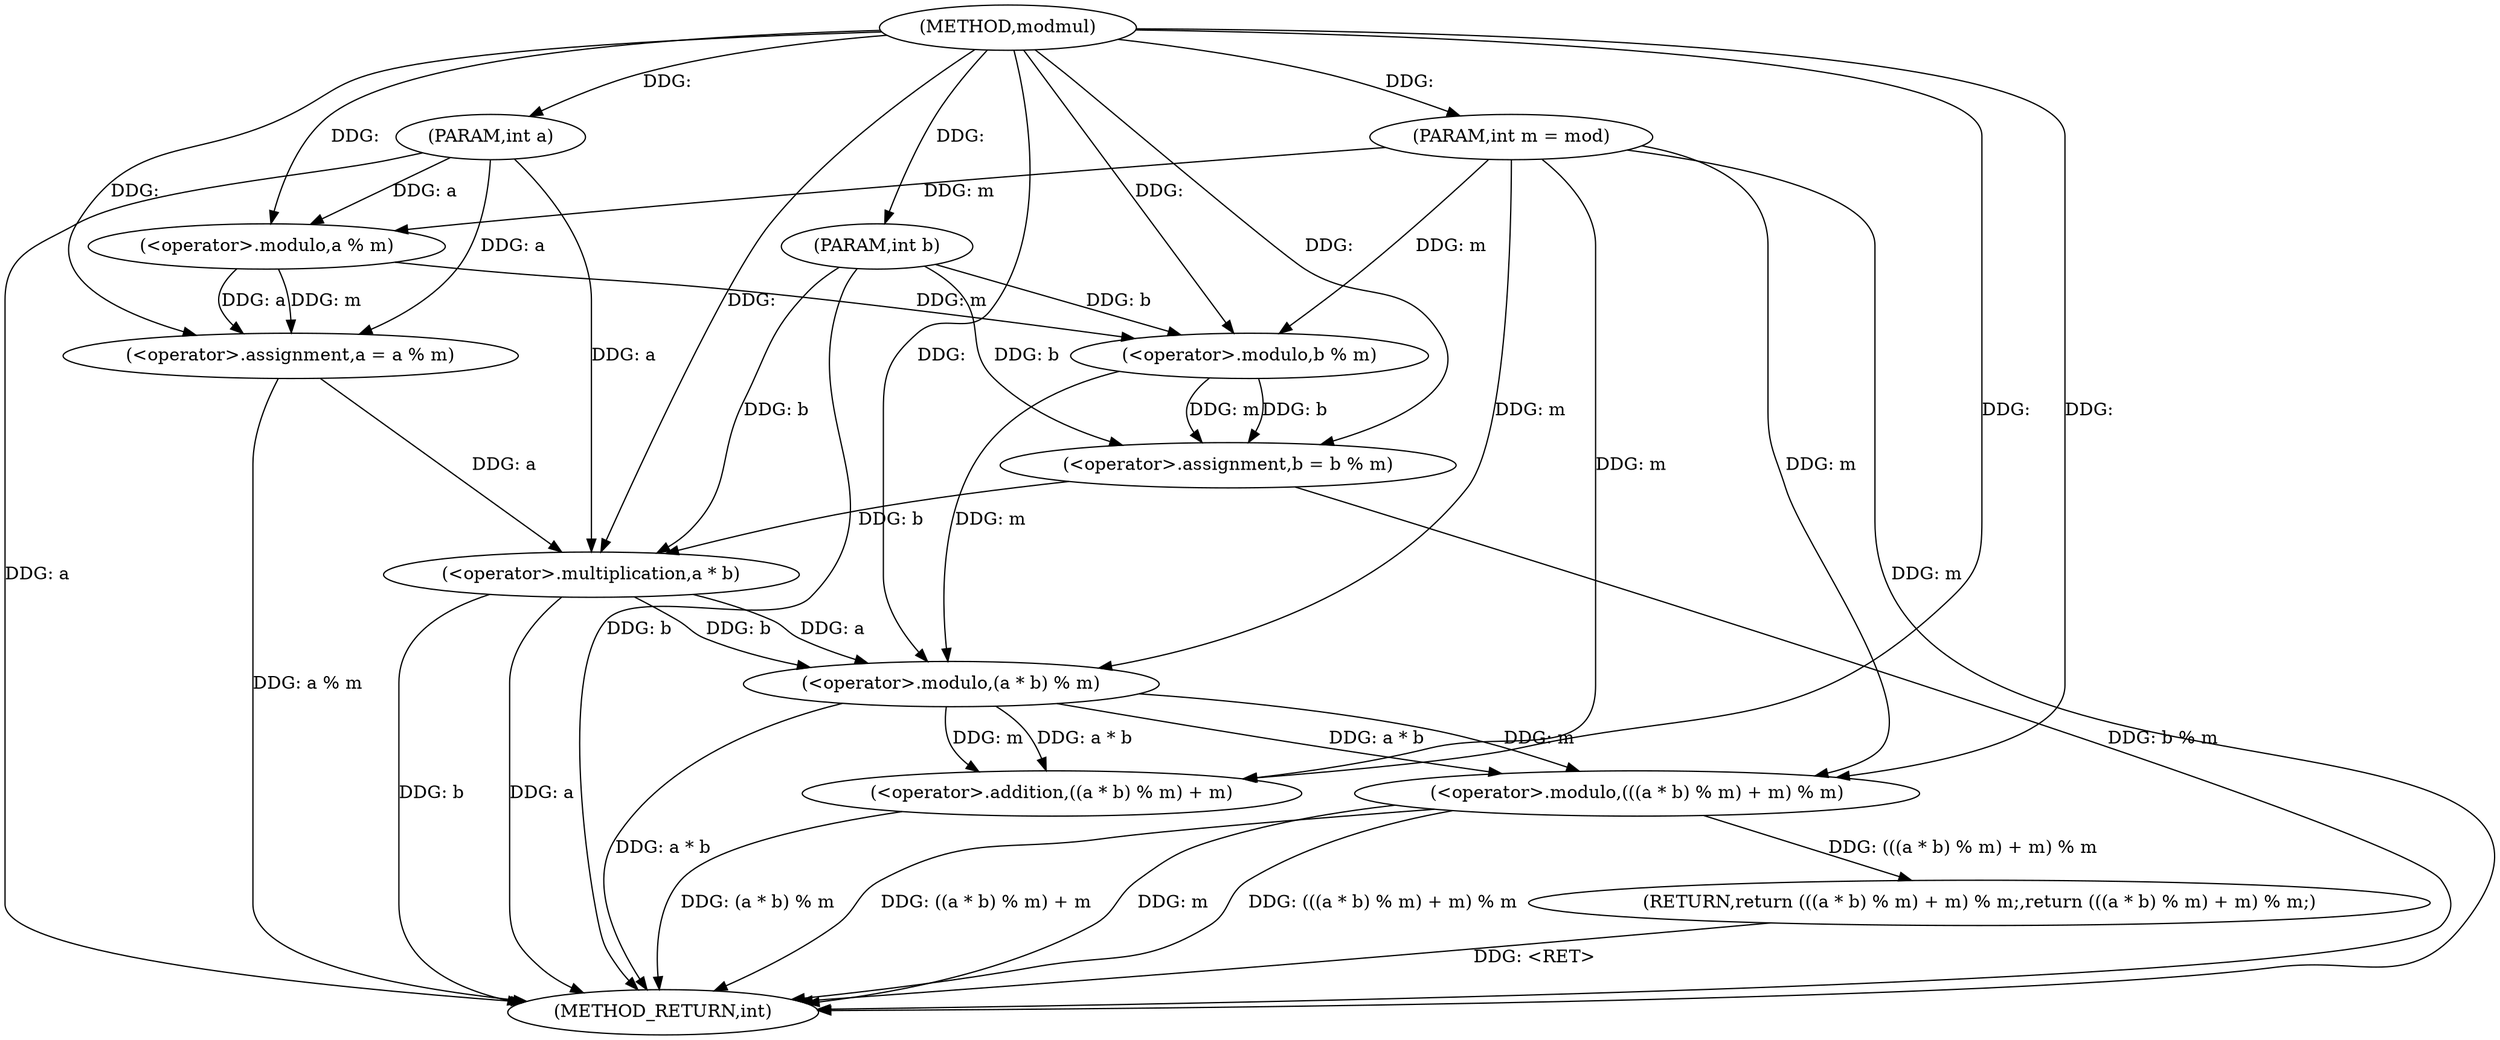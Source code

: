 digraph "modmul" {  
"1001440" [label = "(METHOD,modmul)" ]
"1001465" [label = "(METHOD_RETURN,int)" ]
"1001441" [label = "(PARAM,int a)" ]
"1001442" [label = "(PARAM,int b)" ]
"1001443" [label = "(PARAM,int m = mod)" ]
"1001445" [label = "(<operator>.assignment,a = a % m)" ]
"1001450" [label = "(<operator>.assignment,b = b % m)" ]
"1001455" [label = "(RETURN,return (((a * b) % m) + m) % m;,return (((a * b) % m) + m) % m;)" ]
"1001456" [label = "(<operator>.modulo,(((a * b) % m) + m) % m)" ]
"1001447" [label = "(<operator>.modulo,a % m)" ]
"1001452" [label = "(<operator>.modulo,b % m)" ]
"1001457" [label = "(<operator>.addition,((a * b) % m) + m)" ]
"1001458" [label = "(<operator>.modulo,(a * b) % m)" ]
"1001459" [label = "(<operator>.multiplication,a * b)" ]
  "1001441" -> "1001465"  [ label = "DDG: a"] 
  "1001442" -> "1001465"  [ label = "DDG: b"] 
  "1001443" -> "1001465"  [ label = "DDG: m"] 
  "1001445" -> "1001465"  [ label = "DDG: a % m"] 
  "1001450" -> "1001465"  [ label = "DDG: b % m"] 
  "1001459" -> "1001465"  [ label = "DDG: a"] 
  "1001459" -> "1001465"  [ label = "DDG: b"] 
  "1001458" -> "1001465"  [ label = "DDG: a * b"] 
  "1001457" -> "1001465"  [ label = "DDG: (a * b) % m"] 
  "1001456" -> "1001465"  [ label = "DDG: ((a * b) % m) + m"] 
  "1001456" -> "1001465"  [ label = "DDG: m"] 
  "1001456" -> "1001465"  [ label = "DDG: (((a * b) % m) + m) % m"] 
  "1001455" -> "1001465"  [ label = "DDG: <RET>"] 
  "1001440" -> "1001441"  [ label = "DDG: "] 
  "1001440" -> "1001442"  [ label = "DDG: "] 
  "1001440" -> "1001443"  [ label = "DDG: "] 
  "1001447" -> "1001445"  [ label = "DDG: a"] 
  "1001447" -> "1001445"  [ label = "DDG: m"] 
  "1001452" -> "1001450"  [ label = "DDG: m"] 
  "1001452" -> "1001450"  [ label = "DDG: b"] 
  "1001456" -> "1001455"  [ label = "DDG: (((a * b) % m) + m) % m"] 
  "1001441" -> "1001445"  [ label = "DDG: a"] 
  "1001440" -> "1001445"  [ label = "DDG: "] 
  "1001442" -> "1001450"  [ label = "DDG: b"] 
  "1001440" -> "1001450"  [ label = "DDG: "] 
  "1001441" -> "1001447"  [ label = "DDG: a"] 
  "1001440" -> "1001447"  [ label = "DDG: "] 
  "1001443" -> "1001447"  [ label = "DDG: m"] 
  "1001442" -> "1001452"  [ label = "DDG: b"] 
  "1001440" -> "1001452"  [ label = "DDG: "] 
  "1001447" -> "1001452"  [ label = "DDG: m"] 
  "1001443" -> "1001452"  [ label = "DDG: m"] 
  "1001458" -> "1001456"  [ label = "DDG: m"] 
  "1001458" -> "1001456"  [ label = "DDG: a * b"] 
  "1001443" -> "1001456"  [ label = "DDG: m"] 
  "1001440" -> "1001456"  [ label = "DDG: "] 
  "1001458" -> "1001457"  [ label = "DDG: m"] 
  "1001458" -> "1001457"  [ label = "DDG: a * b"] 
  "1001443" -> "1001457"  [ label = "DDG: m"] 
  "1001440" -> "1001457"  [ label = "DDG: "] 
  "1001459" -> "1001458"  [ label = "DDG: b"] 
  "1001459" -> "1001458"  [ label = "DDG: a"] 
  "1001452" -> "1001458"  [ label = "DDG: m"] 
  "1001443" -> "1001458"  [ label = "DDG: m"] 
  "1001440" -> "1001458"  [ label = "DDG: "] 
  "1001445" -> "1001459"  [ label = "DDG: a"] 
  "1001441" -> "1001459"  [ label = "DDG: a"] 
  "1001440" -> "1001459"  [ label = "DDG: "] 
  "1001450" -> "1001459"  [ label = "DDG: b"] 
  "1001442" -> "1001459"  [ label = "DDG: b"] 
}
